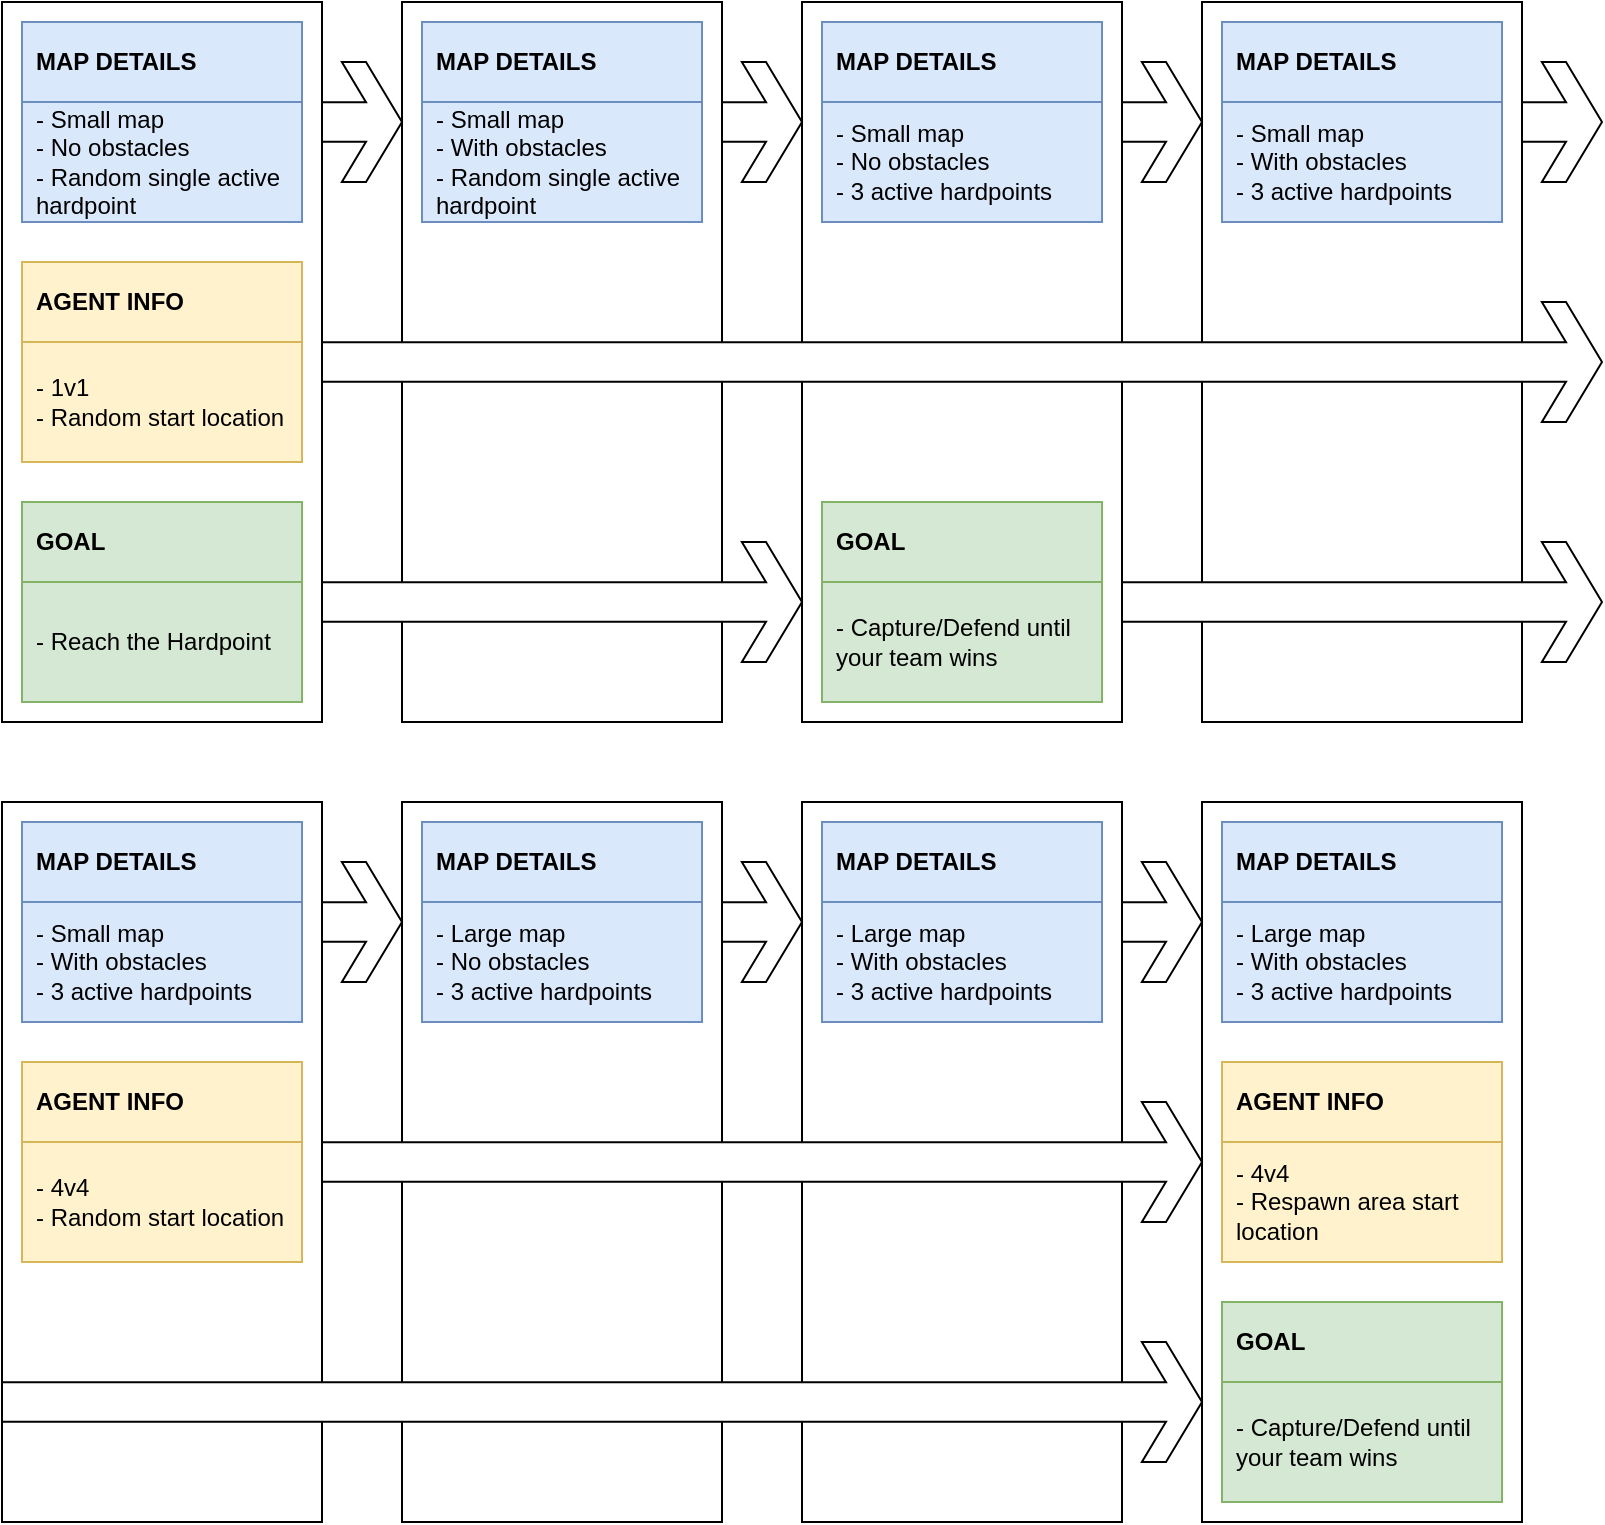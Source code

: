 <mxfile version="18.0.1" type="device"><diagram id="kgpKYQtTHZ0yAKxKKP6v" name="Page-1"><mxGraphModel dx="1108" dy="553" grid="1" gridSize="10" guides="1" tooltips="1" connect="1" arrows="1" fold="1" page="1" pageScale="1" pageWidth="850" pageHeight="1100" math="0" shadow="0"><root><mxCell id="0"/><mxCell id="1" parent="0"/><mxCell id="DYC10LraPZQLARjSmy1R-79" value="" style="rounded=0;whiteSpace=wrap;html=1;" parent="1" vertex="1"><mxGeometry x="625" y="430" width="160" height="360" as="geometry"/></mxCell><mxCell id="DYC10LraPZQLARjSmy1R-80" value="" style="rounded=0;whiteSpace=wrap;html=1;" parent="1" vertex="1"><mxGeometry x="425" y="430" width="160" height="360" as="geometry"/></mxCell><mxCell id="DYC10LraPZQLARjSmy1R-81" value="" style="rounded=0;whiteSpace=wrap;html=1;" parent="1" vertex="1"><mxGeometry x="225" y="430" width="160" height="360" as="geometry"/></mxCell><mxCell id="DYC10LraPZQLARjSmy1R-82" value="" style="rounded=0;whiteSpace=wrap;html=1;" parent="1" vertex="1"><mxGeometry x="25" y="430" width="160" height="360" as="geometry"/></mxCell><mxCell id="DYC10LraPZQLARjSmy1R-83" value="" style="rounded=0;whiteSpace=wrap;html=1;" parent="1" vertex="1"><mxGeometry x="625" y="30" width="160" height="360" as="geometry"/></mxCell><mxCell id="DYC10LraPZQLARjSmy1R-84" value="" style="rounded=0;whiteSpace=wrap;html=1;" parent="1" vertex="1"><mxGeometry x="425" y="30" width="160" height="360" as="geometry"/></mxCell><mxCell id="DYC10LraPZQLARjSmy1R-85" value="" style="rounded=0;whiteSpace=wrap;html=1;" parent="1" vertex="1"><mxGeometry x="225" y="30" width="160" height="360" as="geometry"/></mxCell><mxCell id="DYC10LraPZQLARjSmy1R-86" value="" style="rounded=0;whiteSpace=wrap;html=1;" parent="1" vertex="1"><mxGeometry x="25" y="30" width="160" height="360" as="geometry"/></mxCell><mxCell id="DYC10LraPZQLARjSmy1R-87" value="- Small map&lt;br&gt;- No o&lt;span style=&quot;&quot;&gt;bstacles&lt;br&gt;&lt;/span&gt;- Random single active hardpoint" style="rounded=0;whiteSpace=wrap;html=1;align=left;spacingLeft=5;fillColor=#dae8fc;strokeColor=#6c8ebf;" parent="1" vertex="1"><mxGeometry x="35" y="80" width="140" height="60" as="geometry"/></mxCell><mxCell id="DYC10LraPZQLARjSmy1R-88" value="- Reach the Hardpoint" style="rounded=0;whiteSpace=wrap;html=1;align=left;spacingLeft=5;fillColor=#d5e8d4;strokeColor=#82b366;" parent="1" vertex="1"><mxGeometry x="35" y="320" width="140" height="60" as="geometry"/></mxCell><mxCell id="DYC10LraPZQLARjSmy1R-89" value="MAP DETAILS" style="rounded=0;whiteSpace=wrap;html=1;align=left;spacingLeft=5;fillColor=#dae8fc;strokeColor=#6c8ebf;fontStyle=1" parent="1" vertex="1"><mxGeometry x="35" y="40" width="140" height="40" as="geometry"/></mxCell><mxCell id="DYC10LraPZQLARjSmy1R-90" value="GOAL" style="rounded=0;whiteSpace=wrap;html=1;align=left;spacingLeft=5;fillColor=#d5e8d4;strokeColor=#82b366;fontStyle=1" parent="1" vertex="1"><mxGeometry x="35" y="280" width="140" height="40" as="geometry"/></mxCell><mxCell id="DYC10LraPZQLARjSmy1R-91" value="AGENT INFO" style="rounded=0;whiteSpace=wrap;html=1;align=left;spacingLeft=5;fillColor=#fff2cc;strokeColor=#d6b656;fontStyle=1" parent="1" vertex="1"><mxGeometry x="35" y="160" width="140" height="40" as="geometry"/></mxCell><mxCell id="DYC10LraPZQLARjSmy1R-92" value="- 1v1&lt;br&gt;- Random start location" style="rounded=0;whiteSpace=wrap;html=1;align=left;spacingLeft=5;fillColor=#fff2cc;strokeColor=#d6b656;" parent="1" vertex="1"><mxGeometry x="35" y="200" width="140" height="60" as="geometry"/></mxCell><mxCell id="DYC10LraPZQLARjSmy1R-94" value="MAP DETAILS" style="rounded=0;whiteSpace=wrap;html=1;align=left;spacingLeft=5;fontStyle=1;fillColor=#dae8fc;strokeColor=#6c8ebf;" parent="1" vertex="1"><mxGeometry x="235" y="40" width="140" height="40" as="geometry"/></mxCell><mxCell id="DYC10LraPZQLARjSmy1R-98" value="&lt;span style=&quot;&quot;&gt;- Small map&lt;/span&gt;&lt;br style=&quot;&quot;&gt;&lt;span style=&quot;&quot;&gt;- With o&lt;/span&gt;&lt;span style=&quot;&quot;&gt;bstacles&lt;br&gt;&lt;/span&gt;&lt;span style=&quot;&quot;&gt;- Random single active hardpoint&lt;/span&gt;" style="rounded=0;whiteSpace=wrap;html=1;align=left;spacingLeft=5;fillColor=#dae8fc;strokeColor=#6c8ebf;" parent="1" vertex="1"><mxGeometry x="235" y="80" width="140" height="60" as="geometry"/></mxCell><mxCell id="DYC10LraPZQLARjSmy1R-99" value="MAP DETAILS" style="rounded=0;whiteSpace=wrap;html=1;align=left;spacingLeft=5;fontStyle=1;fillColor=#dae8fc;strokeColor=#6c8ebf;" parent="1" vertex="1"><mxGeometry x="435" y="40" width="140" height="40" as="geometry"/></mxCell><mxCell id="DYC10LraPZQLARjSmy1R-100" value="GOAL" style="rounded=0;whiteSpace=wrap;html=1;align=left;spacingLeft=5;fontStyle=1;fillColor=#d5e8d4;strokeColor=#82b366;" parent="1" vertex="1"><mxGeometry x="435" y="280" width="140" height="40" as="geometry"/></mxCell><mxCell id="DYC10LraPZQLARjSmy1R-103" value="- Small map&lt;br&gt;- No o&lt;span style=&quot;&quot;&gt;bstacles&lt;br&gt;&lt;/span&gt;- 3 active hardpoints" style="rounded=0;whiteSpace=wrap;html=1;align=left;spacingLeft=5;fillColor=#dae8fc;strokeColor=#6c8ebf;" parent="1" vertex="1"><mxGeometry x="435" y="80" width="140" height="60" as="geometry"/></mxCell><mxCell id="DYC10LraPZQLARjSmy1R-104" value="- Capture/Defend until your team wins" style="rounded=0;whiteSpace=wrap;html=1;align=left;spacingLeft=5;fillColor=#d5e8d4;strokeColor=#82b366;" parent="1" vertex="1"><mxGeometry x="435" y="320" width="140" height="60" as="geometry"/></mxCell><mxCell id="DYC10LraPZQLARjSmy1R-105" value="MAP DETAILS" style="rounded=0;whiteSpace=wrap;html=1;align=left;spacingLeft=5;fontStyle=1;fillColor=#dae8fc;strokeColor=#6c8ebf;" parent="1" vertex="1"><mxGeometry x="635" y="40" width="140" height="40" as="geometry"/></mxCell><mxCell id="DYC10LraPZQLARjSmy1R-110" value="&lt;span style=&quot;&quot;&gt;- Small map&lt;/span&gt;&lt;br style=&quot;&quot;&gt;&lt;span style=&quot;&quot;&gt;- With o&lt;/span&gt;&lt;span style=&quot;&quot;&gt;bstacles&lt;br&gt;&lt;/span&gt;- 3 active hardpoints" style="rounded=0;whiteSpace=wrap;html=1;align=left;spacingLeft=5;fillColor=#dae8fc;strokeColor=#6c8ebf;" parent="1" vertex="1"><mxGeometry x="635" y="80" width="140" height="60" as="geometry"/></mxCell><mxCell id="DYC10LraPZQLARjSmy1R-111" value="MAP DETAILS" style="rounded=0;whiteSpace=wrap;html=1;align=left;spacingLeft=5;fontStyle=1;fillColor=#dae8fc;strokeColor=#6c8ebf;" parent="1" vertex="1"><mxGeometry x="35" y="440" width="140" height="40" as="geometry"/></mxCell><mxCell id="DYC10LraPZQLARjSmy1R-113" value="AGENT INFO" style="rounded=0;whiteSpace=wrap;html=1;align=left;spacingLeft=5;fontStyle=1;fillColor=#fff2cc;strokeColor=#d6b656;" parent="1" vertex="1"><mxGeometry x="35" y="560" width="140" height="40" as="geometry"/></mxCell><mxCell id="DYC10LraPZQLARjSmy1R-115" value="&lt;span style=&quot;&quot;&gt;- Small map&lt;/span&gt;&lt;br style=&quot;&quot;&gt;&lt;span style=&quot;&quot;&gt;- With o&lt;/span&gt;&lt;span style=&quot;&quot;&gt;bstacles&lt;br&gt;&lt;/span&gt;- 3 active hardpoints" style="rounded=0;whiteSpace=wrap;html=1;align=left;spacingLeft=5;fillColor=#dae8fc;strokeColor=#6c8ebf;" parent="1" vertex="1"><mxGeometry x="35" y="480" width="140" height="60" as="geometry"/></mxCell><mxCell id="DYC10LraPZQLARjSmy1R-116" value="- 4v4&lt;br&gt;- Random start location" style="rounded=0;whiteSpace=wrap;html=1;align=left;spacingLeft=5;fillColor=#fff2cc;strokeColor=#d6b656;" parent="1" vertex="1"><mxGeometry x="35" y="600" width="140" height="60" as="geometry"/></mxCell><mxCell id="DYC10LraPZQLARjSmy1R-117" value="MAP DETAILS" style="rounded=0;whiteSpace=wrap;html=1;align=left;spacingLeft=5;fontStyle=1;fillColor=#dae8fc;strokeColor=#6c8ebf;" parent="1" vertex="1"><mxGeometry x="235" y="440" width="140" height="40" as="geometry"/></mxCell><mxCell id="DYC10LraPZQLARjSmy1R-122" value="&lt;span style=&quot;&quot;&gt;- Large map&lt;/span&gt;&lt;br style=&quot;&quot;&gt;&lt;span style=&quot;&quot;&gt;- No o&lt;/span&gt;&lt;span style=&quot;&quot;&gt;bstacles&lt;br&gt;&lt;/span&gt;&lt;span style=&quot;&quot;&gt;- 3 active hardpoints&lt;/span&gt;" style="rounded=0;whiteSpace=wrap;html=1;align=left;spacingLeft=5;fillColor=#dae8fc;strokeColor=#6c8ebf;" parent="1" vertex="1"><mxGeometry x="235" y="480" width="140" height="60" as="geometry"/></mxCell><mxCell id="DYC10LraPZQLARjSmy1R-123" value="MAP DETAILS" style="rounded=0;whiteSpace=wrap;html=1;align=left;spacingLeft=5;fontStyle=1;fillColor=#dae8fc;strokeColor=#6c8ebf;" parent="1" vertex="1"><mxGeometry x="435" y="440" width="140" height="40" as="geometry"/></mxCell><mxCell id="DYC10LraPZQLARjSmy1R-128" value="&lt;span style=&quot;&quot;&gt;- Large map&lt;/span&gt;&lt;br style=&quot;&quot;&gt;&lt;span style=&quot;&quot;&gt;- With o&lt;/span&gt;&lt;span style=&quot;&quot;&gt;bstacles&lt;br&gt;&lt;/span&gt;&lt;span style=&quot;&quot;&gt;- 3 active hardpoints&lt;/span&gt;" style="rounded=0;whiteSpace=wrap;html=1;align=left;spacingLeft=5;fillColor=#dae8fc;strokeColor=#6c8ebf;" parent="1" vertex="1"><mxGeometry x="435" y="480" width="140" height="60" as="geometry"/></mxCell><mxCell id="DYC10LraPZQLARjSmy1R-129" value="MAP DETAILS" style="rounded=0;whiteSpace=wrap;html=1;align=left;spacingLeft=5;fontStyle=1;fillColor=#dae8fc;strokeColor=#6c8ebf;" parent="1" vertex="1"><mxGeometry x="635" y="440" width="140" height="40" as="geometry"/></mxCell><mxCell id="DYC10LraPZQLARjSmy1R-131" value="AGENT INFO" style="rounded=0;whiteSpace=wrap;html=1;align=left;spacingLeft=5;fontStyle=1;fillColor=#fff2cc;strokeColor=#d6b656;" parent="1" vertex="1"><mxGeometry x="635" y="560" width="140" height="40" as="geometry"/></mxCell><mxCell id="DYC10LraPZQLARjSmy1R-133" value="&lt;span style=&quot;&quot;&gt;- Large map&lt;/span&gt;&lt;br style=&quot;&quot;&gt;&lt;span style=&quot;&quot;&gt;- With o&lt;/span&gt;&lt;span style=&quot;&quot;&gt;bstacles&lt;br&gt;&lt;/span&gt;&lt;span style=&quot;&quot;&gt;- 3 active hardpoints&lt;/span&gt;" style="rounded=0;whiteSpace=wrap;html=1;align=left;spacingLeft=5;fillColor=#dae8fc;strokeColor=#6c8ebf;" parent="1" vertex="1"><mxGeometry x="635" y="480" width="140" height="60" as="geometry"/></mxCell><mxCell id="DYC10LraPZQLARjSmy1R-134" value="- 4v4&lt;br&gt;- Respawn area start location" style="rounded=0;whiteSpace=wrap;html=1;align=left;spacingLeft=5;fillColor=#fff2cc;strokeColor=#d6b656;" parent="1" vertex="1"><mxGeometry x="635" y="600" width="140" height="60" as="geometry"/></mxCell><mxCell id="DYC10LraPZQLARjSmy1R-194" value="" style="html=1;shadow=0;dashed=0;align=center;verticalAlign=middle;shape=mxgraph.arrows2.sharpArrow;dy1=0.67;dx1=18;dx2=18;notch=0;" parent="1" vertex="1"><mxGeometry x="185" y="180" width="640" height="60" as="geometry"/></mxCell><mxCell id="DYC10LraPZQLARjSmy1R-196" value="" style="html=1;shadow=0;dashed=0;align=center;verticalAlign=middle;shape=mxgraph.arrows2.sharpArrow;dy1=0.67;dx1=18;dx2=18;notch=0;" parent="1" vertex="1"><mxGeometry x="185" y="300" width="240" height="60" as="geometry"/></mxCell><mxCell id="DYC10LraPZQLARjSmy1R-197" value="" style="html=1;shadow=0;dashed=0;align=center;verticalAlign=middle;shape=mxgraph.arrows2.sharpArrow;dy1=0.67;dx1=18;dx2=18;notch=0;" parent="1" vertex="1"><mxGeometry x="185" y="60" width="40" height="60" as="geometry"/></mxCell><mxCell id="DYC10LraPZQLARjSmy1R-198" value="" style="html=1;shadow=0;dashed=0;align=center;verticalAlign=middle;shape=mxgraph.arrows2.sharpArrow;dy1=0.67;dx1=18;dx2=18;notch=0;" parent="1" vertex="1"><mxGeometry x="585" y="300" width="240" height="60" as="geometry"/></mxCell><mxCell id="DYC10LraPZQLARjSmy1R-199" value="" style="html=1;shadow=0;dashed=0;align=center;verticalAlign=middle;shape=mxgraph.arrows2.sharpArrow;dy1=0.67;dx1=18;dx2=18;notch=0;" parent="1" vertex="1"><mxGeometry x="185" y="580" width="440" height="60" as="geometry"/></mxCell><mxCell id="DYC10LraPZQLARjSmy1R-200" value="" style="html=1;shadow=0;dashed=0;align=center;verticalAlign=middle;shape=mxgraph.arrows2.sharpArrow;dy1=0.67;dx1=18;dx2=18;notch=0;" parent="1" vertex="1"><mxGeometry x="385" y="60" width="40" height="60" as="geometry"/></mxCell><mxCell id="DYC10LraPZQLARjSmy1R-201" value="" style="html=1;shadow=0;dashed=0;align=center;verticalAlign=middle;shape=mxgraph.arrows2.sharpArrow;dy1=0.67;dx1=18;dx2=18;notch=0;" parent="1" vertex="1"><mxGeometry x="585" y="60" width="40" height="60" as="geometry"/></mxCell><mxCell id="DYC10LraPZQLARjSmy1R-202" value="" style="html=1;shadow=0;dashed=0;align=center;verticalAlign=middle;shape=mxgraph.arrows2.sharpArrow;dy1=0.67;dx1=18;dx2=18;notch=0;" parent="1" vertex="1"><mxGeometry x="785" y="60" width="40" height="60" as="geometry"/></mxCell><mxCell id="DYC10LraPZQLARjSmy1R-203" value="" style="html=1;shadow=0;dashed=0;align=center;verticalAlign=middle;shape=mxgraph.arrows2.sharpArrow;dy1=0.67;dx1=18;dx2=18;notch=0;" parent="1" vertex="1"><mxGeometry x="185" y="460" width="40" height="60" as="geometry"/></mxCell><mxCell id="DYC10LraPZQLARjSmy1R-204" value="" style="html=1;shadow=0;dashed=0;align=center;verticalAlign=middle;shape=mxgraph.arrows2.sharpArrow;dy1=0.67;dx1=18;dx2=18;notch=0;" parent="1" vertex="1"><mxGeometry x="385" y="460" width="40" height="60" as="geometry"/></mxCell><mxCell id="DYC10LraPZQLARjSmy1R-205" value="" style="html=1;shadow=0;dashed=0;align=center;verticalAlign=middle;shape=mxgraph.arrows2.sharpArrow;dy1=0.67;dx1=18;dx2=18;notch=0;" parent="1" vertex="1"><mxGeometry x="585" y="460" width="40" height="60" as="geometry"/></mxCell><mxCell id="DYC10LraPZQLARjSmy1R-206" value="" style="html=1;shadow=0;dashed=0;align=center;verticalAlign=middle;shape=mxgraph.arrows2.sharpArrow;dy1=0.67;dx1=18;dx2=18;notch=0;" parent="1" vertex="1"><mxGeometry x="25" y="700" width="600" height="60" as="geometry"/></mxCell><mxCell id="DYC10LraPZQLARjSmy1R-209" value="GOAL" style="rounded=0;whiteSpace=wrap;html=1;align=left;spacingLeft=5;fontStyle=1;fillColor=#d5e8d4;strokeColor=#82b366;" parent="1" vertex="1"><mxGeometry x="635" y="680" width="140" height="40" as="geometry"/></mxCell><mxCell id="DYC10LraPZQLARjSmy1R-210" value="- Capture/Defend until your team wins" style="rounded=0;whiteSpace=wrap;html=1;align=left;spacingLeft=5;fillColor=#d5e8d4;strokeColor=#82b366;" parent="1" vertex="1"><mxGeometry x="635" y="720" width="140" height="60" as="geometry"/></mxCell></root></mxGraphModel></diagram></mxfile>